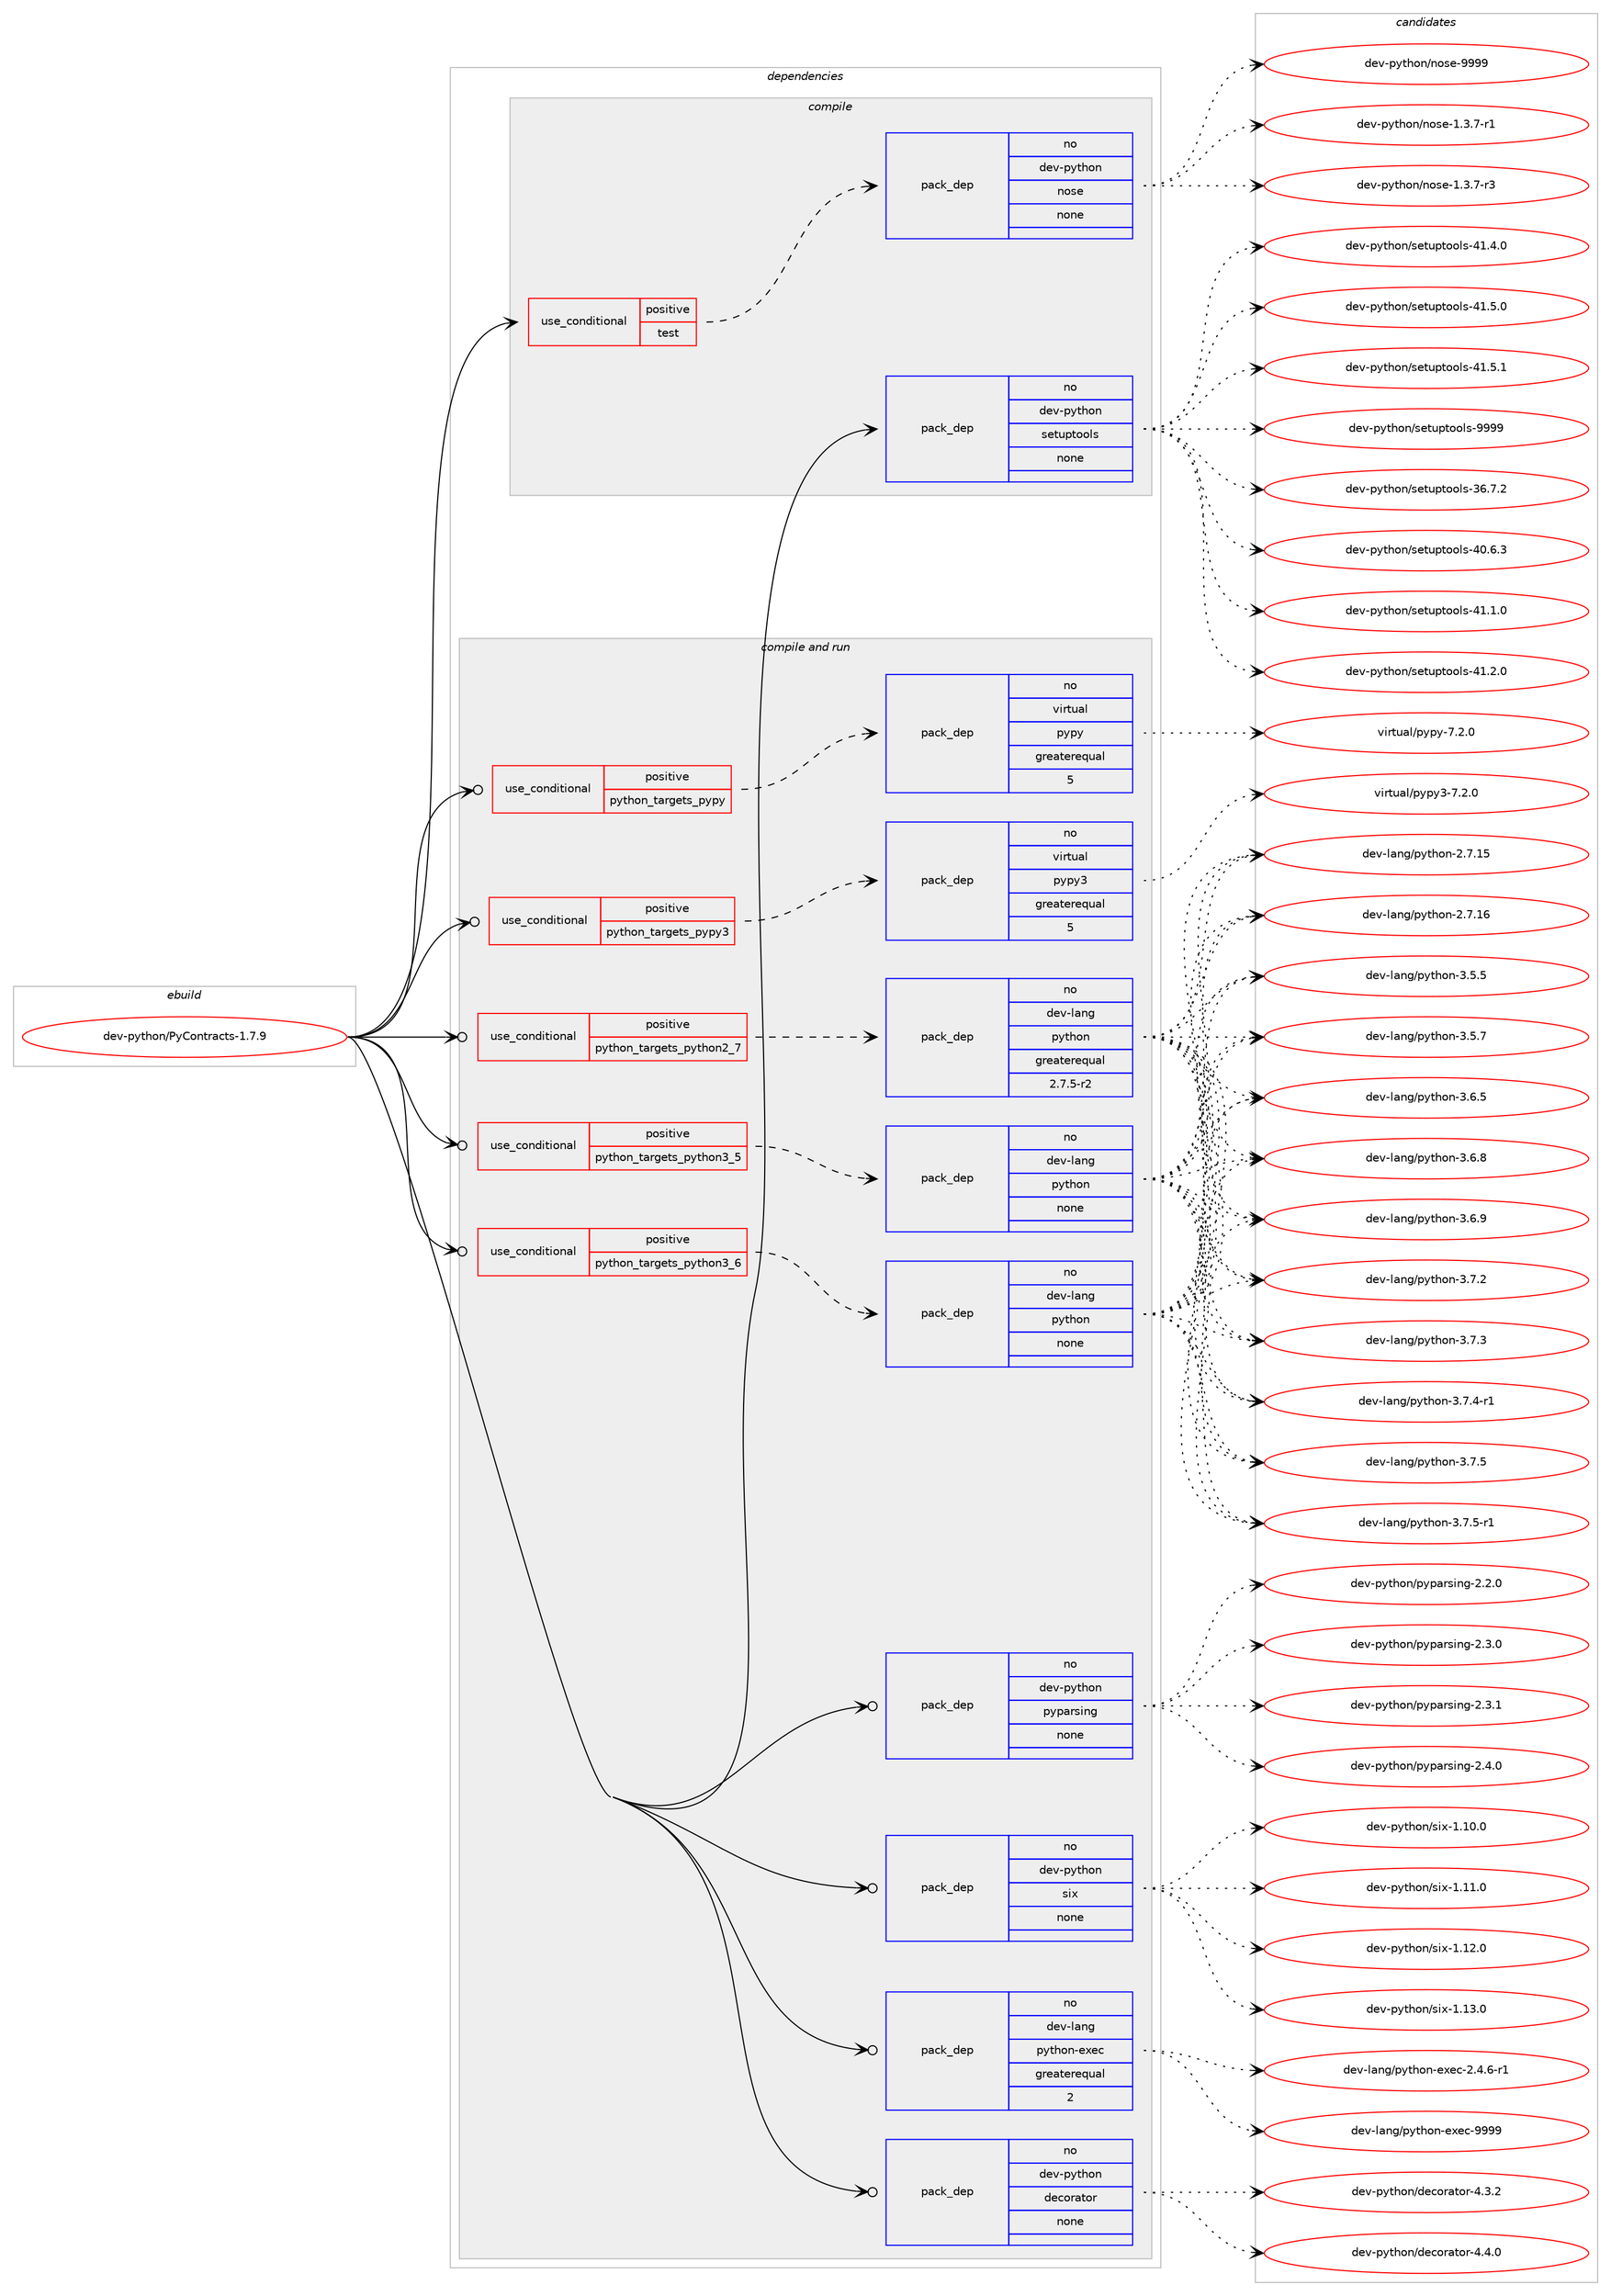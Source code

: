 digraph prolog {

# *************
# Graph options
# *************

newrank=true;
concentrate=true;
compound=true;
graph [rankdir=LR,fontname=Helvetica,fontsize=10,ranksep=1.5];#, ranksep=2.5, nodesep=0.2];
edge  [arrowhead=vee];
node  [fontname=Helvetica,fontsize=10];

# **********
# The ebuild
# **********

subgraph cluster_leftcol {
color=gray;
rank=same;
label=<<i>ebuild</i>>;
id [label="dev-python/PyContracts-1.7.9", color=red, width=4, href="../dev-python/PyContracts-1.7.9.svg"];
}

# ****************
# The dependencies
# ****************

subgraph cluster_midcol {
color=gray;
label=<<i>dependencies</i>>;
subgraph cluster_compile {
fillcolor="#eeeeee";
style=filled;
label=<<i>compile</i>>;
subgraph cond135634 {
dependency592674 [label=<<TABLE BORDER="0" CELLBORDER="1" CELLSPACING="0" CELLPADDING="4"><TR><TD ROWSPAN="3" CELLPADDING="10">use_conditional</TD></TR><TR><TD>positive</TD></TR><TR><TD>test</TD></TR></TABLE>>, shape=none, color=red];
subgraph pack445270 {
dependency592675 [label=<<TABLE BORDER="0" CELLBORDER="1" CELLSPACING="0" CELLPADDING="4" WIDTH="220"><TR><TD ROWSPAN="6" CELLPADDING="30">pack_dep</TD></TR><TR><TD WIDTH="110">no</TD></TR><TR><TD>dev-python</TD></TR><TR><TD>nose</TD></TR><TR><TD>none</TD></TR><TR><TD></TD></TR></TABLE>>, shape=none, color=blue];
}
dependency592674:e -> dependency592675:w [weight=20,style="dashed",arrowhead="vee"];
}
id:e -> dependency592674:w [weight=20,style="solid",arrowhead="vee"];
subgraph pack445271 {
dependency592676 [label=<<TABLE BORDER="0" CELLBORDER="1" CELLSPACING="0" CELLPADDING="4" WIDTH="220"><TR><TD ROWSPAN="6" CELLPADDING="30">pack_dep</TD></TR><TR><TD WIDTH="110">no</TD></TR><TR><TD>dev-python</TD></TR><TR><TD>setuptools</TD></TR><TR><TD>none</TD></TR><TR><TD></TD></TR></TABLE>>, shape=none, color=blue];
}
id:e -> dependency592676:w [weight=20,style="solid",arrowhead="vee"];
}
subgraph cluster_compileandrun {
fillcolor="#eeeeee";
style=filled;
label=<<i>compile and run</i>>;
subgraph cond135635 {
dependency592677 [label=<<TABLE BORDER="0" CELLBORDER="1" CELLSPACING="0" CELLPADDING="4"><TR><TD ROWSPAN="3" CELLPADDING="10">use_conditional</TD></TR><TR><TD>positive</TD></TR><TR><TD>python_targets_pypy</TD></TR></TABLE>>, shape=none, color=red];
subgraph pack445272 {
dependency592678 [label=<<TABLE BORDER="0" CELLBORDER="1" CELLSPACING="0" CELLPADDING="4" WIDTH="220"><TR><TD ROWSPAN="6" CELLPADDING="30">pack_dep</TD></TR><TR><TD WIDTH="110">no</TD></TR><TR><TD>virtual</TD></TR><TR><TD>pypy</TD></TR><TR><TD>greaterequal</TD></TR><TR><TD>5</TD></TR></TABLE>>, shape=none, color=blue];
}
dependency592677:e -> dependency592678:w [weight=20,style="dashed",arrowhead="vee"];
}
id:e -> dependency592677:w [weight=20,style="solid",arrowhead="odotvee"];
subgraph cond135636 {
dependency592679 [label=<<TABLE BORDER="0" CELLBORDER="1" CELLSPACING="0" CELLPADDING="4"><TR><TD ROWSPAN="3" CELLPADDING="10">use_conditional</TD></TR><TR><TD>positive</TD></TR><TR><TD>python_targets_pypy3</TD></TR></TABLE>>, shape=none, color=red];
subgraph pack445273 {
dependency592680 [label=<<TABLE BORDER="0" CELLBORDER="1" CELLSPACING="0" CELLPADDING="4" WIDTH="220"><TR><TD ROWSPAN="6" CELLPADDING="30">pack_dep</TD></TR><TR><TD WIDTH="110">no</TD></TR><TR><TD>virtual</TD></TR><TR><TD>pypy3</TD></TR><TR><TD>greaterequal</TD></TR><TR><TD>5</TD></TR></TABLE>>, shape=none, color=blue];
}
dependency592679:e -> dependency592680:w [weight=20,style="dashed",arrowhead="vee"];
}
id:e -> dependency592679:w [weight=20,style="solid",arrowhead="odotvee"];
subgraph cond135637 {
dependency592681 [label=<<TABLE BORDER="0" CELLBORDER="1" CELLSPACING="0" CELLPADDING="4"><TR><TD ROWSPAN="3" CELLPADDING="10">use_conditional</TD></TR><TR><TD>positive</TD></TR><TR><TD>python_targets_python2_7</TD></TR></TABLE>>, shape=none, color=red];
subgraph pack445274 {
dependency592682 [label=<<TABLE BORDER="0" CELLBORDER="1" CELLSPACING="0" CELLPADDING="4" WIDTH="220"><TR><TD ROWSPAN="6" CELLPADDING="30">pack_dep</TD></TR><TR><TD WIDTH="110">no</TD></TR><TR><TD>dev-lang</TD></TR><TR><TD>python</TD></TR><TR><TD>greaterequal</TD></TR><TR><TD>2.7.5-r2</TD></TR></TABLE>>, shape=none, color=blue];
}
dependency592681:e -> dependency592682:w [weight=20,style="dashed",arrowhead="vee"];
}
id:e -> dependency592681:w [weight=20,style="solid",arrowhead="odotvee"];
subgraph cond135638 {
dependency592683 [label=<<TABLE BORDER="0" CELLBORDER="1" CELLSPACING="0" CELLPADDING="4"><TR><TD ROWSPAN="3" CELLPADDING="10">use_conditional</TD></TR><TR><TD>positive</TD></TR><TR><TD>python_targets_python3_5</TD></TR></TABLE>>, shape=none, color=red];
subgraph pack445275 {
dependency592684 [label=<<TABLE BORDER="0" CELLBORDER="1" CELLSPACING="0" CELLPADDING="4" WIDTH="220"><TR><TD ROWSPAN="6" CELLPADDING="30">pack_dep</TD></TR><TR><TD WIDTH="110">no</TD></TR><TR><TD>dev-lang</TD></TR><TR><TD>python</TD></TR><TR><TD>none</TD></TR><TR><TD></TD></TR></TABLE>>, shape=none, color=blue];
}
dependency592683:e -> dependency592684:w [weight=20,style="dashed",arrowhead="vee"];
}
id:e -> dependency592683:w [weight=20,style="solid",arrowhead="odotvee"];
subgraph cond135639 {
dependency592685 [label=<<TABLE BORDER="0" CELLBORDER="1" CELLSPACING="0" CELLPADDING="4"><TR><TD ROWSPAN="3" CELLPADDING="10">use_conditional</TD></TR><TR><TD>positive</TD></TR><TR><TD>python_targets_python3_6</TD></TR></TABLE>>, shape=none, color=red];
subgraph pack445276 {
dependency592686 [label=<<TABLE BORDER="0" CELLBORDER="1" CELLSPACING="0" CELLPADDING="4" WIDTH="220"><TR><TD ROWSPAN="6" CELLPADDING="30">pack_dep</TD></TR><TR><TD WIDTH="110">no</TD></TR><TR><TD>dev-lang</TD></TR><TR><TD>python</TD></TR><TR><TD>none</TD></TR><TR><TD></TD></TR></TABLE>>, shape=none, color=blue];
}
dependency592685:e -> dependency592686:w [weight=20,style="dashed",arrowhead="vee"];
}
id:e -> dependency592685:w [weight=20,style="solid",arrowhead="odotvee"];
subgraph pack445277 {
dependency592687 [label=<<TABLE BORDER="0" CELLBORDER="1" CELLSPACING="0" CELLPADDING="4" WIDTH="220"><TR><TD ROWSPAN="6" CELLPADDING="30">pack_dep</TD></TR><TR><TD WIDTH="110">no</TD></TR><TR><TD>dev-lang</TD></TR><TR><TD>python-exec</TD></TR><TR><TD>greaterequal</TD></TR><TR><TD>2</TD></TR></TABLE>>, shape=none, color=blue];
}
id:e -> dependency592687:w [weight=20,style="solid",arrowhead="odotvee"];
subgraph pack445278 {
dependency592688 [label=<<TABLE BORDER="0" CELLBORDER="1" CELLSPACING="0" CELLPADDING="4" WIDTH="220"><TR><TD ROWSPAN="6" CELLPADDING="30">pack_dep</TD></TR><TR><TD WIDTH="110">no</TD></TR><TR><TD>dev-python</TD></TR><TR><TD>decorator</TD></TR><TR><TD>none</TD></TR><TR><TD></TD></TR></TABLE>>, shape=none, color=blue];
}
id:e -> dependency592688:w [weight=20,style="solid",arrowhead="odotvee"];
subgraph pack445279 {
dependency592689 [label=<<TABLE BORDER="0" CELLBORDER="1" CELLSPACING="0" CELLPADDING="4" WIDTH="220"><TR><TD ROWSPAN="6" CELLPADDING="30">pack_dep</TD></TR><TR><TD WIDTH="110">no</TD></TR><TR><TD>dev-python</TD></TR><TR><TD>pyparsing</TD></TR><TR><TD>none</TD></TR><TR><TD></TD></TR></TABLE>>, shape=none, color=blue];
}
id:e -> dependency592689:w [weight=20,style="solid",arrowhead="odotvee"];
subgraph pack445280 {
dependency592690 [label=<<TABLE BORDER="0" CELLBORDER="1" CELLSPACING="0" CELLPADDING="4" WIDTH="220"><TR><TD ROWSPAN="6" CELLPADDING="30">pack_dep</TD></TR><TR><TD WIDTH="110">no</TD></TR><TR><TD>dev-python</TD></TR><TR><TD>six</TD></TR><TR><TD>none</TD></TR><TR><TD></TD></TR></TABLE>>, shape=none, color=blue];
}
id:e -> dependency592690:w [weight=20,style="solid",arrowhead="odotvee"];
}
subgraph cluster_run {
fillcolor="#eeeeee";
style=filled;
label=<<i>run</i>>;
}
}

# **************
# The candidates
# **************

subgraph cluster_choices {
rank=same;
color=gray;
label=<<i>candidates</i>>;

subgraph choice445270 {
color=black;
nodesep=1;
choice10010111845112121116104111110471101111151014549465146554511449 [label="dev-python/nose-1.3.7-r1", color=red, width=4,href="../dev-python/nose-1.3.7-r1.svg"];
choice10010111845112121116104111110471101111151014549465146554511451 [label="dev-python/nose-1.3.7-r3", color=red, width=4,href="../dev-python/nose-1.3.7-r3.svg"];
choice10010111845112121116104111110471101111151014557575757 [label="dev-python/nose-9999", color=red, width=4,href="../dev-python/nose-9999.svg"];
dependency592675:e -> choice10010111845112121116104111110471101111151014549465146554511449:w [style=dotted,weight="100"];
dependency592675:e -> choice10010111845112121116104111110471101111151014549465146554511451:w [style=dotted,weight="100"];
dependency592675:e -> choice10010111845112121116104111110471101111151014557575757:w [style=dotted,weight="100"];
}
subgraph choice445271 {
color=black;
nodesep=1;
choice100101118451121211161041111104711510111611711211611111110811545515446554650 [label="dev-python/setuptools-36.7.2", color=red, width=4,href="../dev-python/setuptools-36.7.2.svg"];
choice100101118451121211161041111104711510111611711211611111110811545524846544651 [label="dev-python/setuptools-40.6.3", color=red, width=4,href="../dev-python/setuptools-40.6.3.svg"];
choice100101118451121211161041111104711510111611711211611111110811545524946494648 [label="dev-python/setuptools-41.1.0", color=red, width=4,href="../dev-python/setuptools-41.1.0.svg"];
choice100101118451121211161041111104711510111611711211611111110811545524946504648 [label="dev-python/setuptools-41.2.0", color=red, width=4,href="../dev-python/setuptools-41.2.0.svg"];
choice100101118451121211161041111104711510111611711211611111110811545524946524648 [label="dev-python/setuptools-41.4.0", color=red, width=4,href="../dev-python/setuptools-41.4.0.svg"];
choice100101118451121211161041111104711510111611711211611111110811545524946534648 [label="dev-python/setuptools-41.5.0", color=red, width=4,href="../dev-python/setuptools-41.5.0.svg"];
choice100101118451121211161041111104711510111611711211611111110811545524946534649 [label="dev-python/setuptools-41.5.1", color=red, width=4,href="../dev-python/setuptools-41.5.1.svg"];
choice10010111845112121116104111110471151011161171121161111111081154557575757 [label="dev-python/setuptools-9999", color=red, width=4,href="../dev-python/setuptools-9999.svg"];
dependency592676:e -> choice100101118451121211161041111104711510111611711211611111110811545515446554650:w [style=dotted,weight="100"];
dependency592676:e -> choice100101118451121211161041111104711510111611711211611111110811545524846544651:w [style=dotted,weight="100"];
dependency592676:e -> choice100101118451121211161041111104711510111611711211611111110811545524946494648:w [style=dotted,weight="100"];
dependency592676:e -> choice100101118451121211161041111104711510111611711211611111110811545524946504648:w [style=dotted,weight="100"];
dependency592676:e -> choice100101118451121211161041111104711510111611711211611111110811545524946524648:w [style=dotted,weight="100"];
dependency592676:e -> choice100101118451121211161041111104711510111611711211611111110811545524946534648:w [style=dotted,weight="100"];
dependency592676:e -> choice100101118451121211161041111104711510111611711211611111110811545524946534649:w [style=dotted,weight="100"];
dependency592676:e -> choice10010111845112121116104111110471151011161171121161111111081154557575757:w [style=dotted,weight="100"];
}
subgraph choice445272 {
color=black;
nodesep=1;
choice1181051141161179710847112121112121455546504648 [label="virtual/pypy-7.2.0", color=red, width=4,href="../virtual/pypy-7.2.0.svg"];
dependency592678:e -> choice1181051141161179710847112121112121455546504648:w [style=dotted,weight="100"];
}
subgraph choice445273 {
color=black;
nodesep=1;
choice118105114116117971084711212111212151455546504648 [label="virtual/pypy3-7.2.0", color=red, width=4,href="../virtual/pypy3-7.2.0.svg"];
dependency592680:e -> choice118105114116117971084711212111212151455546504648:w [style=dotted,weight="100"];
}
subgraph choice445274 {
color=black;
nodesep=1;
choice10010111845108971101034711212111610411111045504655464953 [label="dev-lang/python-2.7.15", color=red, width=4,href="../dev-lang/python-2.7.15.svg"];
choice10010111845108971101034711212111610411111045504655464954 [label="dev-lang/python-2.7.16", color=red, width=4,href="../dev-lang/python-2.7.16.svg"];
choice100101118451089711010347112121116104111110455146534653 [label="dev-lang/python-3.5.5", color=red, width=4,href="../dev-lang/python-3.5.5.svg"];
choice100101118451089711010347112121116104111110455146534655 [label="dev-lang/python-3.5.7", color=red, width=4,href="../dev-lang/python-3.5.7.svg"];
choice100101118451089711010347112121116104111110455146544653 [label="dev-lang/python-3.6.5", color=red, width=4,href="../dev-lang/python-3.6.5.svg"];
choice100101118451089711010347112121116104111110455146544656 [label="dev-lang/python-3.6.8", color=red, width=4,href="../dev-lang/python-3.6.8.svg"];
choice100101118451089711010347112121116104111110455146544657 [label="dev-lang/python-3.6.9", color=red, width=4,href="../dev-lang/python-3.6.9.svg"];
choice100101118451089711010347112121116104111110455146554650 [label="dev-lang/python-3.7.2", color=red, width=4,href="../dev-lang/python-3.7.2.svg"];
choice100101118451089711010347112121116104111110455146554651 [label="dev-lang/python-3.7.3", color=red, width=4,href="../dev-lang/python-3.7.3.svg"];
choice1001011184510897110103471121211161041111104551465546524511449 [label="dev-lang/python-3.7.4-r1", color=red, width=4,href="../dev-lang/python-3.7.4-r1.svg"];
choice100101118451089711010347112121116104111110455146554653 [label="dev-lang/python-3.7.5", color=red, width=4,href="../dev-lang/python-3.7.5.svg"];
choice1001011184510897110103471121211161041111104551465546534511449 [label="dev-lang/python-3.7.5-r1", color=red, width=4,href="../dev-lang/python-3.7.5-r1.svg"];
dependency592682:e -> choice10010111845108971101034711212111610411111045504655464953:w [style=dotted,weight="100"];
dependency592682:e -> choice10010111845108971101034711212111610411111045504655464954:w [style=dotted,weight="100"];
dependency592682:e -> choice100101118451089711010347112121116104111110455146534653:w [style=dotted,weight="100"];
dependency592682:e -> choice100101118451089711010347112121116104111110455146534655:w [style=dotted,weight="100"];
dependency592682:e -> choice100101118451089711010347112121116104111110455146544653:w [style=dotted,weight="100"];
dependency592682:e -> choice100101118451089711010347112121116104111110455146544656:w [style=dotted,weight="100"];
dependency592682:e -> choice100101118451089711010347112121116104111110455146544657:w [style=dotted,weight="100"];
dependency592682:e -> choice100101118451089711010347112121116104111110455146554650:w [style=dotted,weight="100"];
dependency592682:e -> choice100101118451089711010347112121116104111110455146554651:w [style=dotted,weight="100"];
dependency592682:e -> choice1001011184510897110103471121211161041111104551465546524511449:w [style=dotted,weight="100"];
dependency592682:e -> choice100101118451089711010347112121116104111110455146554653:w [style=dotted,weight="100"];
dependency592682:e -> choice1001011184510897110103471121211161041111104551465546534511449:w [style=dotted,weight="100"];
}
subgraph choice445275 {
color=black;
nodesep=1;
choice10010111845108971101034711212111610411111045504655464953 [label="dev-lang/python-2.7.15", color=red, width=4,href="../dev-lang/python-2.7.15.svg"];
choice10010111845108971101034711212111610411111045504655464954 [label="dev-lang/python-2.7.16", color=red, width=4,href="../dev-lang/python-2.7.16.svg"];
choice100101118451089711010347112121116104111110455146534653 [label="dev-lang/python-3.5.5", color=red, width=4,href="../dev-lang/python-3.5.5.svg"];
choice100101118451089711010347112121116104111110455146534655 [label="dev-lang/python-3.5.7", color=red, width=4,href="../dev-lang/python-3.5.7.svg"];
choice100101118451089711010347112121116104111110455146544653 [label="dev-lang/python-3.6.5", color=red, width=4,href="../dev-lang/python-3.6.5.svg"];
choice100101118451089711010347112121116104111110455146544656 [label="dev-lang/python-3.6.8", color=red, width=4,href="../dev-lang/python-3.6.8.svg"];
choice100101118451089711010347112121116104111110455146544657 [label="dev-lang/python-3.6.9", color=red, width=4,href="../dev-lang/python-3.6.9.svg"];
choice100101118451089711010347112121116104111110455146554650 [label="dev-lang/python-3.7.2", color=red, width=4,href="../dev-lang/python-3.7.2.svg"];
choice100101118451089711010347112121116104111110455146554651 [label="dev-lang/python-3.7.3", color=red, width=4,href="../dev-lang/python-3.7.3.svg"];
choice1001011184510897110103471121211161041111104551465546524511449 [label="dev-lang/python-3.7.4-r1", color=red, width=4,href="../dev-lang/python-3.7.4-r1.svg"];
choice100101118451089711010347112121116104111110455146554653 [label="dev-lang/python-3.7.5", color=red, width=4,href="../dev-lang/python-3.7.5.svg"];
choice1001011184510897110103471121211161041111104551465546534511449 [label="dev-lang/python-3.7.5-r1", color=red, width=4,href="../dev-lang/python-3.7.5-r1.svg"];
dependency592684:e -> choice10010111845108971101034711212111610411111045504655464953:w [style=dotted,weight="100"];
dependency592684:e -> choice10010111845108971101034711212111610411111045504655464954:w [style=dotted,weight="100"];
dependency592684:e -> choice100101118451089711010347112121116104111110455146534653:w [style=dotted,weight="100"];
dependency592684:e -> choice100101118451089711010347112121116104111110455146534655:w [style=dotted,weight="100"];
dependency592684:e -> choice100101118451089711010347112121116104111110455146544653:w [style=dotted,weight="100"];
dependency592684:e -> choice100101118451089711010347112121116104111110455146544656:w [style=dotted,weight="100"];
dependency592684:e -> choice100101118451089711010347112121116104111110455146544657:w [style=dotted,weight="100"];
dependency592684:e -> choice100101118451089711010347112121116104111110455146554650:w [style=dotted,weight="100"];
dependency592684:e -> choice100101118451089711010347112121116104111110455146554651:w [style=dotted,weight="100"];
dependency592684:e -> choice1001011184510897110103471121211161041111104551465546524511449:w [style=dotted,weight="100"];
dependency592684:e -> choice100101118451089711010347112121116104111110455146554653:w [style=dotted,weight="100"];
dependency592684:e -> choice1001011184510897110103471121211161041111104551465546534511449:w [style=dotted,weight="100"];
}
subgraph choice445276 {
color=black;
nodesep=1;
choice10010111845108971101034711212111610411111045504655464953 [label="dev-lang/python-2.7.15", color=red, width=4,href="../dev-lang/python-2.7.15.svg"];
choice10010111845108971101034711212111610411111045504655464954 [label="dev-lang/python-2.7.16", color=red, width=4,href="../dev-lang/python-2.7.16.svg"];
choice100101118451089711010347112121116104111110455146534653 [label="dev-lang/python-3.5.5", color=red, width=4,href="../dev-lang/python-3.5.5.svg"];
choice100101118451089711010347112121116104111110455146534655 [label="dev-lang/python-3.5.7", color=red, width=4,href="../dev-lang/python-3.5.7.svg"];
choice100101118451089711010347112121116104111110455146544653 [label="dev-lang/python-3.6.5", color=red, width=4,href="../dev-lang/python-3.6.5.svg"];
choice100101118451089711010347112121116104111110455146544656 [label="dev-lang/python-3.6.8", color=red, width=4,href="../dev-lang/python-3.6.8.svg"];
choice100101118451089711010347112121116104111110455146544657 [label="dev-lang/python-3.6.9", color=red, width=4,href="../dev-lang/python-3.6.9.svg"];
choice100101118451089711010347112121116104111110455146554650 [label="dev-lang/python-3.7.2", color=red, width=4,href="../dev-lang/python-3.7.2.svg"];
choice100101118451089711010347112121116104111110455146554651 [label="dev-lang/python-3.7.3", color=red, width=4,href="../dev-lang/python-3.7.3.svg"];
choice1001011184510897110103471121211161041111104551465546524511449 [label="dev-lang/python-3.7.4-r1", color=red, width=4,href="../dev-lang/python-3.7.4-r1.svg"];
choice100101118451089711010347112121116104111110455146554653 [label="dev-lang/python-3.7.5", color=red, width=4,href="../dev-lang/python-3.7.5.svg"];
choice1001011184510897110103471121211161041111104551465546534511449 [label="dev-lang/python-3.7.5-r1", color=red, width=4,href="../dev-lang/python-3.7.5-r1.svg"];
dependency592686:e -> choice10010111845108971101034711212111610411111045504655464953:w [style=dotted,weight="100"];
dependency592686:e -> choice10010111845108971101034711212111610411111045504655464954:w [style=dotted,weight="100"];
dependency592686:e -> choice100101118451089711010347112121116104111110455146534653:w [style=dotted,weight="100"];
dependency592686:e -> choice100101118451089711010347112121116104111110455146534655:w [style=dotted,weight="100"];
dependency592686:e -> choice100101118451089711010347112121116104111110455146544653:w [style=dotted,weight="100"];
dependency592686:e -> choice100101118451089711010347112121116104111110455146544656:w [style=dotted,weight="100"];
dependency592686:e -> choice100101118451089711010347112121116104111110455146544657:w [style=dotted,weight="100"];
dependency592686:e -> choice100101118451089711010347112121116104111110455146554650:w [style=dotted,weight="100"];
dependency592686:e -> choice100101118451089711010347112121116104111110455146554651:w [style=dotted,weight="100"];
dependency592686:e -> choice1001011184510897110103471121211161041111104551465546524511449:w [style=dotted,weight="100"];
dependency592686:e -> choice100101118451089711010347112121116104111110455146554653:w [style=dotted,weight="100"];
dependency592686:e -> choice1001011184510897110103471121211161041111104551465546534511449:w [style=dotted,weight="100"];
}
subgraph choice445277 {
color=black;
nodesep=1;
choice10010111845108971101034711212111610411111045101120101994550465246544511449 [label="dev-lang/python-exec-2.4.6-r1", color=red, width=4,href="../dev-lang/python-exec-2.4.6-r1.svg"];
choice10010111845108971101034711212111610411111045101120101994557575757 [label="dev-lang/python-exec-9999", color=red, width=4,href="../dev-lang/python-exec-9999.svg"];
dependency592687:e -> choice10010111845108971101034711212111610411111045101120101994550465246544511449:w [style=dotted,weight="100"];
dependency592687:e -> choice10010111845108971101034711212111610411111045101120101994557575757:w [style=dotted,weight="100"];
}
subgraph choice445278 {
color=black;
nodesep=1;
choice10010111845112121116104111110471001019911111497116111114455246514650 [label="dev-python/decorator-4.3.2", color=red, width=4,href="../dev-python/decorator-4.3.2.svg"];
choice10010111845112121116104111110471001019911111497116111114455246524648 [label="dev-python/decorator-4.4.0", color=red, width=4,href="../dev-python/decorator-4.4.0.svg"];
dependency592688:e -> choice10010111845112121116104111110471001019911111497116111114455246514650:w [style=dotted,weight="100"];
dependency592688:e -> choice10010111845112121116104111110471001019911111497116111114455246524648:w [style=dotted,weight="100"];
}
subgraph choice445279 {
color=black;
nodesep=1;
choice100101118451121211161041111104711212111297114115105110103455046504648 [label="dev-python/pyparsing-2.2.0", color=red, width=4,href="../dev-python/pyparsing-2.2.0.svg"];
choice100101118451121211161041111104711212111297114115105110103455046514648 [label="dev-python/pyparsing-2.3.0", color=red, width=4,href="../dev-python/pyparsing-2.3.0.svg"];
choice100101118451121211161041111104711212111297114115105110103455046514649 [label="dev-python/pyparsing-2.3.1", color=red, width=4,href="../dev-python/pyparsing-2.3.1.svg"];
choice100101118451121211161041111104711212111297114115105110103455046524648 [label="dev-python/pyparsing-2.4.0", color=red, width=4,href="../dev-python/pyparsing-2.4.0.svg"];
dependency592689:e -> choice100101118451121211161041111104711212111297114115105110103455046504648:w [style=dotted,weight="100"];
dependency592689:e -> choice100101118451121211161041111104711212111297114115105110103455046514648:w [style=dotted,weight="100"];
dependency592689:e -> choice100101118451121211161041111104711212111297114115105110103455046514649:w [style=dotted,weight="100"];
dependency592689:e -> choice100101118451121211161041111104711212111297114115105110103455046524648:w [style=dotted,weight="100"];
}
subgraph choice445280 {
color=black;
nodesep=1;
choice100101118451121211161041111104711510512045494649484648 [label="dev-python/six-1.10.0", color=red, width=4,href="../dev-python/six-1.10.0.svg"];
choice100101118451121211161041111104711510512045494649494648 [label="dev-python/six-1.11.0", color=red, width=4,href="../dev-python/six-1.11.0.svg"];
choice100101118451121211161041111104711510512045494649504648 [label="dev-python/six-1.12.0", color=red, width=4,href="../dev-python/six-1.12.0.svg"];
choice100101118451121211161041111104711510512045494649514648 [label="dev-python/six-1.13.0", color=red, width=4,href="../dev-python/six-1.13.0.svg"];
dependency592690:e -> choice100101118451121211161041111104711510512045494649484648:w [style=dotted,weight="100"];
dependency592690:e -> choice100101118451121211161041111104711510512045494649494648:w [style=dotted,weight="100"];
dependency592690:e -> choice100101118451121211161041111104711510512045494649504648:w [style=dotted,weight="100"];
dependency592690:e -> choice100101118451121211161041111104711510512045494649514648:w [style=dotted,weight="100"];
}
}

}
